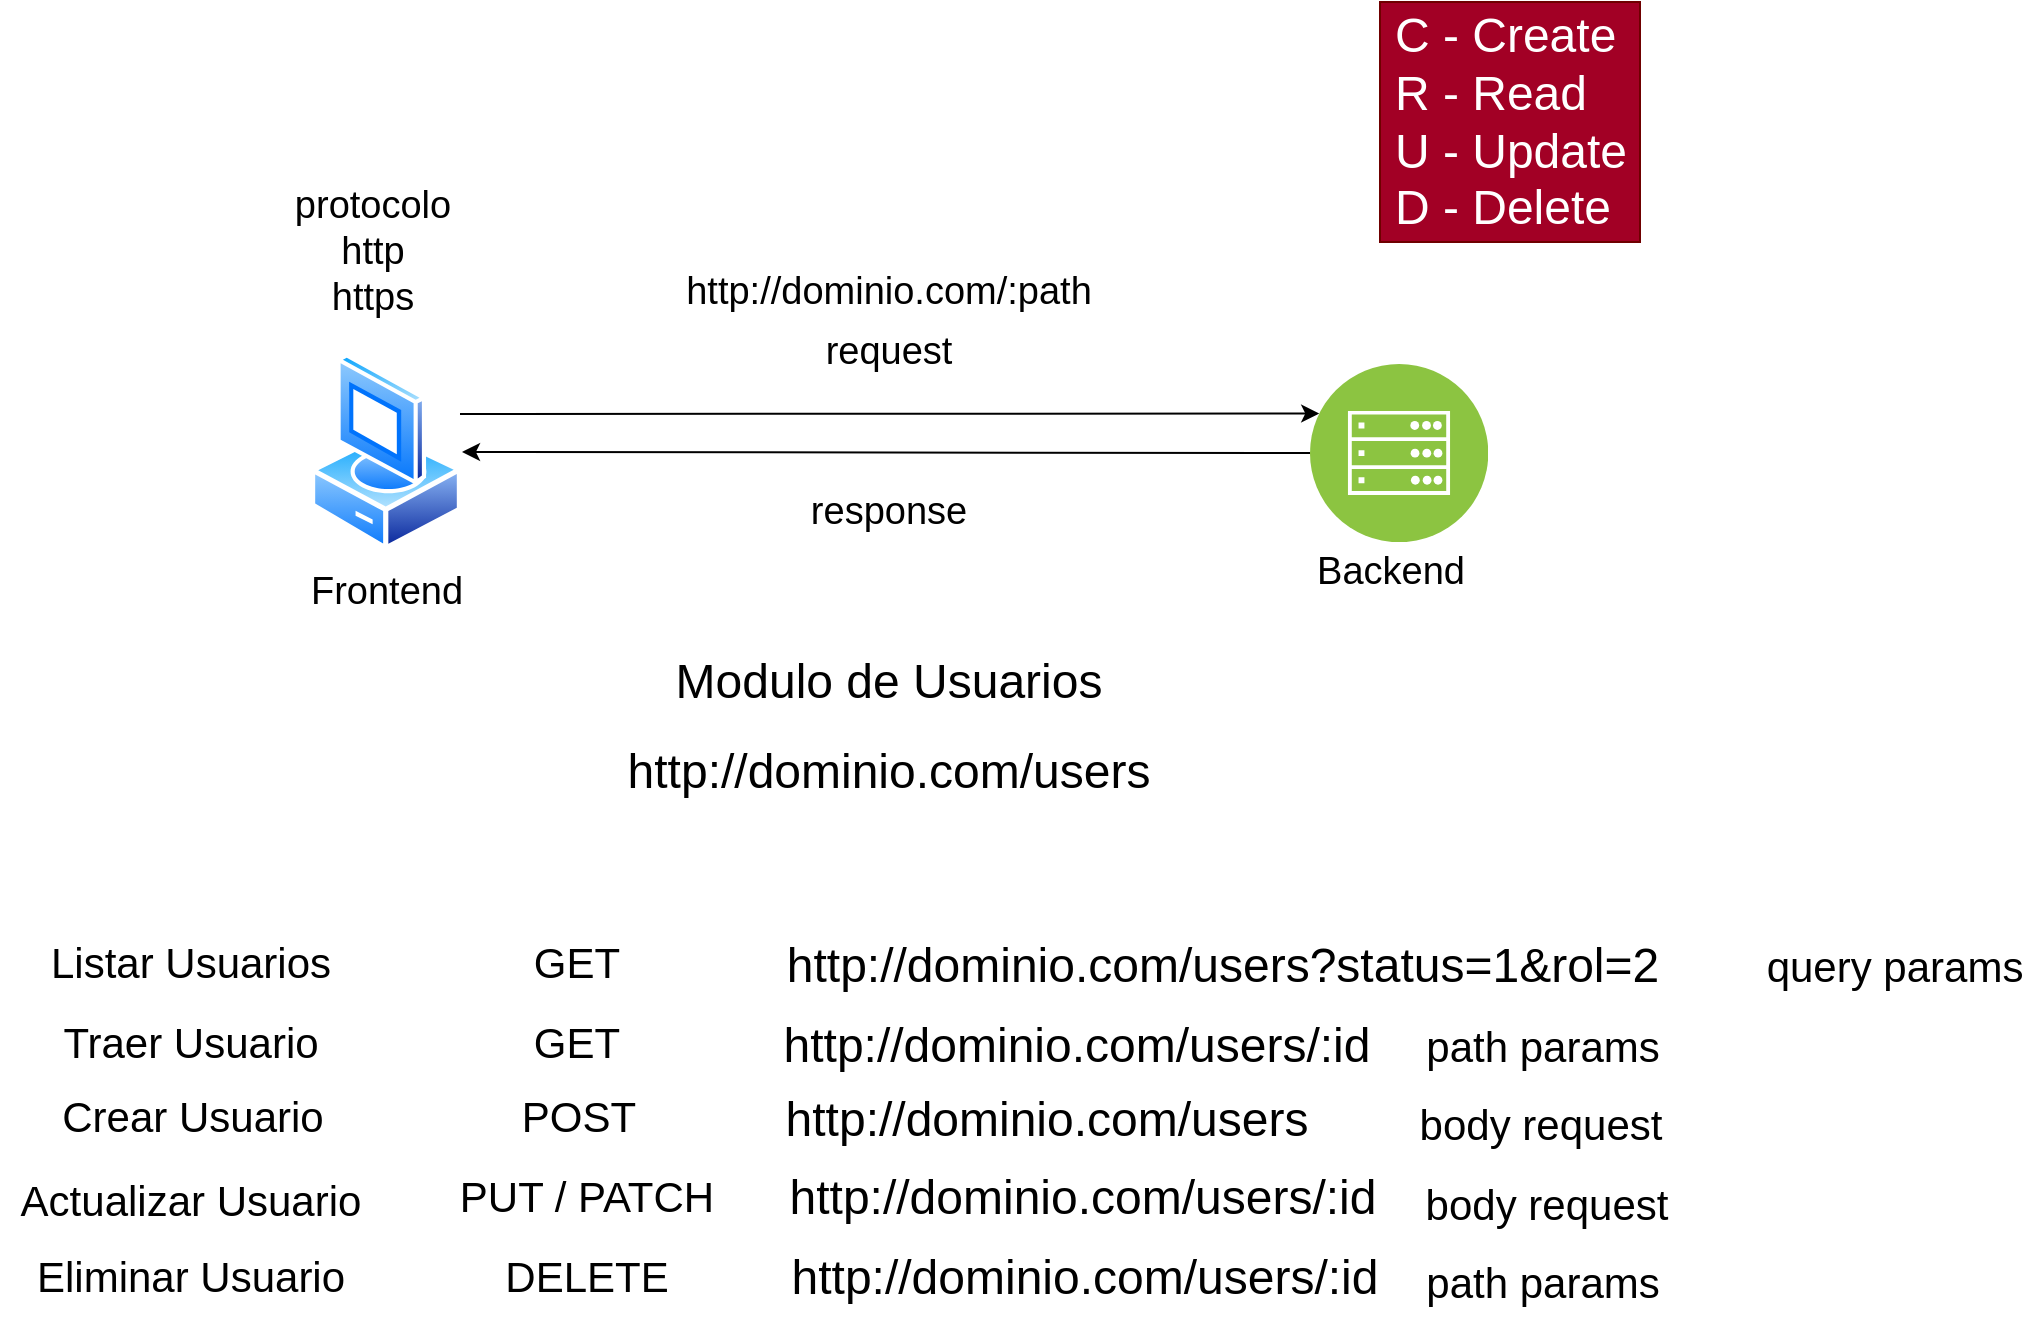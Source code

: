 <mxfile>
    <diagram id="maxA_b2bC7nSDgxd4lFm" name="Página-1">
        <mxGraphModel dx="2171" dy="782" grid="1" gridSize="10" guides="1" tooltips="1" connect="1" arrows="1" fold="1" page="1" pageScale="1" pageWidth="827" pageHeight="1169" math="0" shadow="0">
            <root>
                <mxCell id="0"/>
                <mxCell id="1" parent="0"/>
                <mxCell id="6" style="edgeStyle=none;html=1;entryX=0;entryY=0.25;entryDx=0;entryDy=0;fontSize=19;" edge="1" parent="1" target="3">
                    <mxGeometry relative="1" as="geometry">
                        <mxPoint x="200" y="226" as="sourcePoint"/>
                    </mxGeometry>
                </mxCell>
                <mxCell id="2" value="" style="aspect=fixed;perimeter=ellipsePerimeter;html=1;align=center;shadow=0;dashed=0;spacingTop=3;image;image=img/lib/active_directory/vista_client.svg;" vertex="1" parent="1">
                    <mxGeometry x="125" y="195" width="76" height="100" as="geometry"/>
                </mxCell>
                <mxCell id="10" style="edgeStyle=none;html=1;exitX=0;exitY=0.5;exitDx=0;exitDy=0;entryX=1;entryY=0.5;entryDx=0;entryDy=0;fontSize=19;" edge="1" parent="1" source="3" target="2">
                    <mxGeometry relative="1" as="geometry"/>
                </mxCell>
                <mxCell id="3" value="" style="aspect=fixed;perimeter=ellipsePerimeter;html=1;align=center;shadow=0;dashed=0;fontColor=#4277BB;labelBackgroundColor=#ffffff;fontSize=12;spacingTop=3;image;image=img/lib/ibm/infrastructure/mobile_backend.svg;" vertex="1" parent="1">
                    <mxGeometry x="625" y="201" width="89" height="89" as="geometry"/>
                </mxCell>
                <mxCell id="4" value="&lt;font style=&quot;font-size: 19px&quot;&gt;Frontend&lt;/font&gt;" style="text;html=1;align=center;verticalAlign=middle;resizable=0;points=[];autosize=1;strokeColor=none;fillColor=none;" vertex="1" parent="1">
                    <mxGeometry x="118" y="305" width="90" height="20" as="geometry"/>
                </mxCell>
                <mxCell id="5" value="&lt;font style=&quot;font-size: 19px&quot;&gt;Backend&lt;/font&gt;" style="text;html=1;align=center;verticalAlign=middle;resizable=0;points=[];autosize=1;strokeColor=none;fillColor=none;" vertex="1" parent="1">
                    <mxGeometry x="620" y="295" width="90" height="20" as="geometry"/>
                </mxCell>
                <mxCell id="7" value="request" style="text;html=1;align=center;verticalAlign=middle;resizable=0;points=[];autosize=1;strokeColor=none;fillColor=none;fontSize=19;" vertex="1" parent="1">
                    <mxGeometry x="374" y="180" width="80" height="30" as="geometry"/>
                </mxCell>
                <mxCell id="8" value="protocolo&lt;br&gt;http&lt;br&gt;https" style="text;html=1;align=center;verticalAlign=middle;resizable=0;points=[];autosize=1;strokeColor=none;fillColor=none;fontSize=19;" vertex="1" parent="1">
                    <mxGeometry x="111" y="110" width="90" height="70" as="geometry"/>
                </mxCell>
                <mxCell id="9" value="http://dominio.com/:path" style="text;html=1;align=center;verticalAlign=middle;resizable=0;points=[];autosize=1;strokeColor=none;fillColor=none;fontSize=19;" vertex="1" parent="1">
                    <mxGeometry x="304" y="150" width="220" height="30" as="geometry"/>
                </mxCell>
                <mxCell id="11" value="response" style="text;html=1;align=center;verticalAlign=middle;resizable=0;points=[];autosize=1;strokeColor=none;fillColor=none;fontSize=19;" vertex="1" parent="1">
                    <mxGeometry x="368.5" y="260" width="90" height="30" as="geometry"/>
                </mxCell>
                <mxCell id="12" value="&lt;font style=&quot;font-size: 24px&quot;&gt;Modulo de Usuarios&lt;/font&gt;" style="text;html=1;align=center;verticalAlign=middle;resizable=0;points=[];autosize=1;strokeColor=none;fillColor=none;fontSize=19;" vertex="1" parent="1">
                    <mxGeometry x="299" y="345" width="230" height="30" as="geometry"/>
                </mxCell>
                <mxCell id="13" value="http://dominio.com/users" style="text;html=1;align=center;verticalAlign=middle;resizable=0;points=[];autosize=1;strokeColor=none;fillColor=none;fontSize=24;" vertex="1" parent="1">
                    <mxGeometry x="274" y="390" width="280" height="30" as="geometry"/>
                </mxCell>
                <mxCell id="14" value="&lt;div style=&quot;text-align: justify&quot;&gt;&lt;span&gt;C - Create&lt;/span&gt;&lt;/div&gt;&lt;div style=&quot;text-align: justify&quot;&gt;&lt;span&gt;R - Read&lt;/span&gt;&lt;/div&gt;&lt;div style=&quot;text-align: justify&quot;&gt;&lt;span&gt;U - Update&lt;/span&gt;&lt;/div&gt;&lt;div style=&quot;text-align: justify&quot;&gt;&lt;span&gt;D - Delete&lt;/span&gt;&lt;/div&gt;" style="text;html=1;align=center;verticalAlign=middle;resizable=0;points=[];autosize=1;strokeColor=#6F0000;fillColor=#a20025;fontSize=24;fontColor=#ffffff;" vertex="1" parent="1">
                    <mxGeometry x="660" y="20" width="130" height="120" as="geometry"/>
                </mxCell>
                <mxCell id="15" value="&lt;font style=&quot;font-size: 21px&quot;&gt;Listar Usuarios&lt;/font&gt;" style="text;html=1;align=center;verticalAlign=middle;resizable=0;points=[];autosize=1;strokeColor=none;fillColor=none;fontSize=24;" vertex="1" parent="1">
                    <mxGeometry x="-15" y="479.5" width="160" height="40" as="geometry"/>
                </mxCell>
                <mxCell id="16" value="&lt;font style=&quot;font-size: 21px&quot;&gt;GET&lt;/font&gt;" style="text;html=1;align=center;verticalAlign=middle;resizable=0;points=[];autosize=1;strokeColor=none;fillColor=none;fontSize=24;" vertex="1" parent="1">
                    <mxGeometry x="227.5" y="480" width="60" height="40" as="geometry"/>
                </mxCell>
                <mxCell id="17" value="http://dominio.com/users?status=1&amp;amp;rol=2" style="text;html=1;align=center;verticalAlign=middle;resizable=0;points=[];autosize=1;strokeColor=none;fillColor=none;fontSize=24;" vertex="1" parent="1">
                    <mxGeometry x="355.5" y="487" width="450" height="30" as="geometry"/>
                </mxCell>
                <mxCell id="18" value="&lt;span style=&quot;font-size: 21px&quot;&gt;Traer Usuario&lt;/span&gt;" style="text;html=1;align=center;verticalAlign=middle;resizable=0;points=[];autosize=1;strokeColor=none;fillColor=none;fontSize=24;" vertex="1" parent="1">
                    <mxGeometry x="-5" y="519.5" width="140" height="40" as="geometry"/>
                </mxCell>
                <mxCell id="19" value="&lt;font style=&quot;font-size: 21px&quot;&gt;GET&lt;/font&gt;" style="text;html=1;align=center;verticalAlign=middle;resizable=0;points=[];autosize=1;strokeColor=none;fillColor=none;fontSize=24;" vertex="1" parent="1">
                    <mxGeometry x="227.5" y="520" width="60" height="40" as="geometry"/>
                </mxCell>
                <mxCell id="20" value="http://dominio.com/users/:id" style="text;html=1;align=center;verticalAlign=middle;resizable=0;points=[];autosize=1;strokeColor=none;fillColor=none;fontSize=24;" vertex="1" parent="1">
                    <mxGeometry x="352.5" y="527" width="310" height="30" as="geometry"/>
                </mxCell>
                <mxCell id="21" value="path params" style="text;html=1;align=center;verticalAlign=middle;resizable=0;points=[];autosize=1;strokeColor=none;fillColor=none;fontSize=21;" vertex="1" parent="1">
                    <mxGeometry x="675.5" y="527" width="130" height="30" as="geometry"/>
                </mxCell>
                <mxCell id="22" value="&lt;font style=&quot;font-size: 21px&quot;&gt;Crear Usuario&lt;/font&gt;" style="text;html=1;align=center;verticalAlign=middle;resizable=0;points=[];autosize=1;strokeColor=none;fillColor=none;fontSize=24;" vertex="1" parent="1">
                    <mxGeometry x="-9" y="556.5" width="150" height="40" as="geometry"/>
                </mxCell>
                <mxCell id="23" value="&lt;font style=&quot;font-size: 21px&quot;&gt;POST&lt;/font&gt;" style="text;html=1;align=center;verticalAlign=middle;resizable=0;points=[];autosize=1;strokeColor=none;fillColor=none;fontSize=24;" vertex="1" parent="1">
                    <mxGeometry x="223.5" y="557" width="70" height="40" as="geometry"/>
                </mxCell>
                <mxCell id="24" value="http://dominio.com/users" style="text;html=1;align=center;verticalAlign=middle;resizable=0;points=[];autosize=1;strokeColor=none;fillColor=none;fontSize=24;" vertex="1" parent="1">
                    <mxGeometry x="352.5" y="564" width="280" height="30" as="geometry"/>
                </mxCell>
                <mxCell id="25" value="body request" style="text;html=1;align=center;verticalAlign=middle;resizable=0;points=[];autosize=1;strokeColor=none;fillColor=none;fontSize=21;" vertex="1" parent="1">
                    <mxGeometry x="669.5" y="566" width="140" height="30" as="geometry"/>
                </mxCell>
                <mxCell id="26" value="query params" style="text;html=1;align=center;verticalAlign=middle;resizable=0;points=[];autosize=1;strokeColor=none;fillColor=none;fontSize=21;" vertex="1" parent="1">
                    <mxGeometry x="846.5" y="487" width="140" height="30" as="geometry"/>
                </mxCell>
                <mxCell id="28" value="&lt;font style=&quot;font-size: 21px&quot;&gt;Actualizar Usuario&lt;/font&gt;" style="text;html=1;align=center;verticalAlign=middle;resizable=0;points=[];autosize=1;strokeColor=none;fillColor=none;fontSize=24;" vertex="1" parent="1">
                    <mxGeometry x="-30" y="598.5" width="190" height="40" as="geometry"/>
                </mxCell>
                <mxCell id="29" value="&lt;font style=&quot;font-size: 21px&quot;&gt;PUT / PATCH&lt;/font&gt;" style="text;html=1;align=center;verticalAlign=middle;resizable=0;points=[];autosize=1;strokeColor=none;fillColor=none;fontSize=24;" vertex="1" parent="1">
                    <mxGeometry x="192.5" y="597" width="140" height="40" as="geometry"/>
                </mxCell>
                <mxCell id="30" value="http://dominio.com/users/:id" style="text;html=1;align=center;verticalAlign=middle;resizable=0;points=[];autosize=1;strokeColor=none;fillColor=none;fontSize=24;" vertex="1" parent="1">
                    <mxGeometry x="355.5" y="603" width="310" height="30" as="geometry"/>
                </mxCell>
                <mxCell id="31" value="body request" style="text;html=1;align=center;verticalAlign=middle;resizable=0;points=[];autosize=1;strokeColor=none;fillColor=none;fontSize=21;" vertex="1" parent="1">
                    <mxGeometry x="672.5" y="606" width="140" height="30" as="geometry"/>
                </mxCell>
                <mxCell id="32" value="&lt;font style=&quot;font-size: 21px&quot;&gt;Eliminar Usuario&lt;/font&gt;" style="text;html=1;align=center;verticalAlign=middle;resizable=0;points=[];autosize=1;strokeColor=none;fillColor=none;fontSize=24;" vertex="1" parent="1">
                    <mxGeometry x="-20" y="636.5" width="170" height="40" as="geometry"/>
                </mxCell>
                <mxCell id="33" value="&lt;span style=&quot;font-size: 21px&quot;&gt;DELETE&lt;/span&gt;" style="text;html=1;align=center;verticalAlign=middle;resizable=0;points=[];autosize=1;strokeColor=none;fillColor=none;fontSize=24;" vertex="1" parent="1">
                    <mxGeometry x="212.5" y="637" width="100" height="40" as="geometry"/>
                </mxCell>
                <mxCell id="34" value="http://dominio.com/users/:id" style="text;html=1;align=center;verticalAlign=middle;resizable=0;points=[];autosize=1;strokeColor=none;fillColor=none;fontSize=24;" vertex="1" parent="1">
                    <mxGeometry x="356.5" y="643" width="310" height="30" as="geometry"/>
                </mxCell>
                <mxCell id="36" value="path params" style="text;html=1;align=center;verticalAlign=middle;resizable=0;points=[];autosize=1;strokeColor=none;fillColor=none;fontSize=21;" vertex="1" parent="1">
                    <mxGeometry x="675.5" y="645" width="130" height="30" as="geometry"/>
                </mxCell>
            </root>
        </mxGraphModel>
    </diagram>
</mxfile>